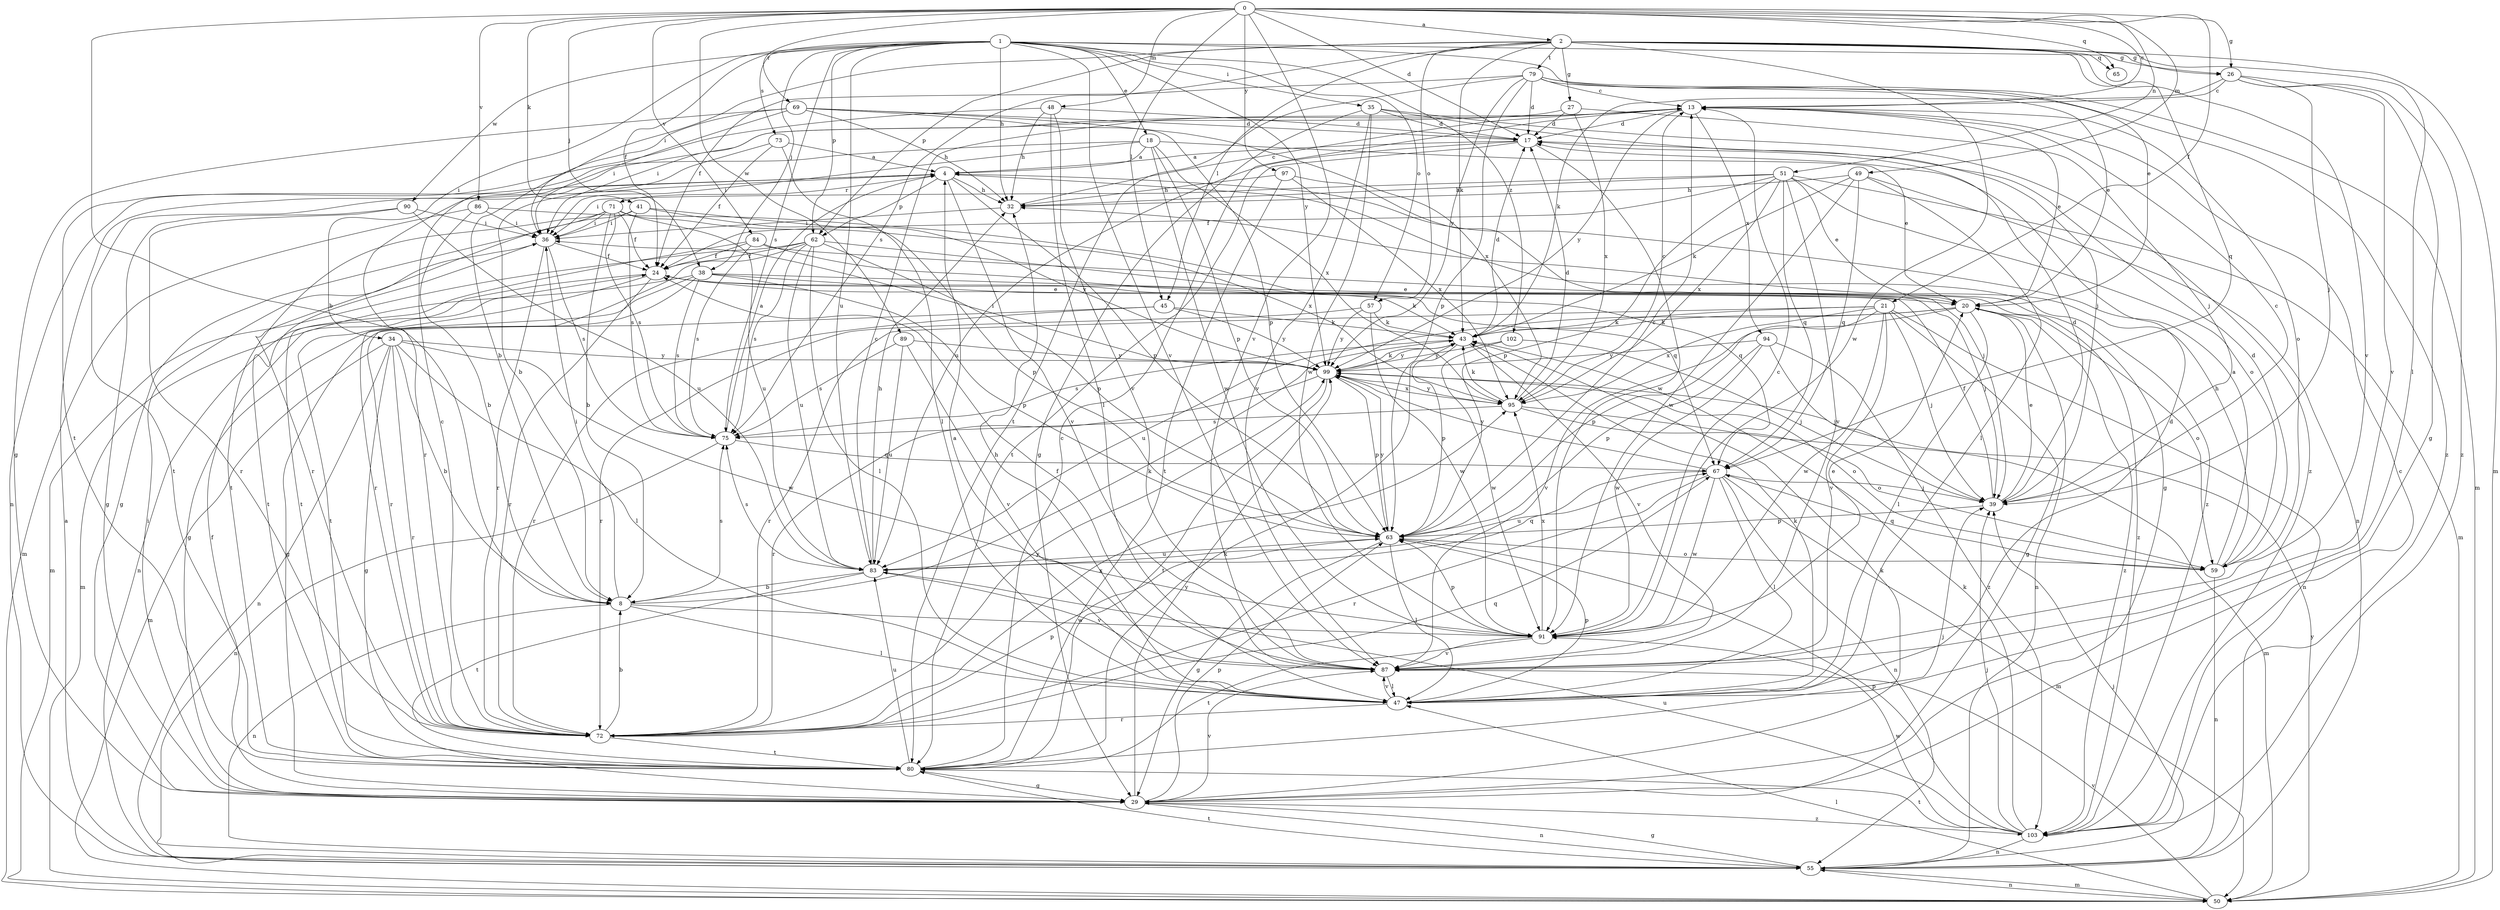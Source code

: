 strict digraph  {
0;
1;
2;
4;
8;
13;
17;
18;
20;
21;
24;
26;
27;
29;
32;
34;
35;
36;
38;
39;
41;
43;
45;
47;
48;
49;
50;
51;
55;
57;
59;
62;
63;
65;
67;
69;
71;
72;
73;
75;
79;
80;
83;
84;
86;
87;
89;
90;
91;
94;
95;
97;
99;
102;
103;
0 -> 2  [label=a];
0 -> 8  [label=b];
0 -> 13  [label=c];
0 -> 17  [label=d];
0 -> 21  [label=f];
0 -> 26  [label=g];
0 -> 38  [label=j];
0 -> 41  [label=k];
0 -> 45  [label=l];
0 -> 48  [label=m];
0 -> 49  [label=m];
0 -> 51  [label=n];
0 -> 65  [label=q];
0 -> 69  [label=r];
0 -> 84  [label=v];
0 -> 86  [label=v];
0 -> 87  [label=v];
0 -> 89  [label=w];
0 -> 97  [label=y];
1 -> 18  [label=e];
1 -> 20  [label=e];
1 -> 24  [label=f];
1 -> 26  [label=g];
1 -> 32  [label=h];
1 -> 34  [label=i];
1 -> 35  [label=i];
1 -> 38  [label=j];
1 -> 57  [label=o];
1 -> 62  [label=p];
1 -> 73  [label=s];
1 -> 75  [label=s];
1 -> 83  [label=u];
1 -> 87  [label=v];
1 -> 90  [label=w];
1 -> 99  [label=y];
1 -> 102  [label=z];
2 -> 26  [label=g];
2 -> 27  [label=g];
2 -> 36  [label=i];
2 -> 43  [label=k];
2 -> 45  [label=l];
2 -> 47  [label=l];
2 -> 50  [label=m];
2 -> 57  [label=o];
2 -> 62  [label=p];
2 -> 65  [label=q];
2 -> 67  [label=q];
2 -> 75  [label=s];
2 -> 79  [label=t];
2 -> 87  [label=v];
2 -> 91  [label=w];
4 -> 32  [label=h];
4 -> 62  [label=p];
4 -> 63  [label=p];
4 -> 71  [label=r];
4 -> 72  [label=r];
4 -> 80  [label=t];
4 -> 87  [label=v];
4 -> 103  [label=z];
8 -> 36  [label=i];
8 -> 43  [label=k];
8 -> 47  [label=l];
8 -> 55  [label=n];
8 -> 75  [label=s];
8 -> 91  [label=w];
13 -> 17  [label=d];
13 -> 20  [label=e];
13 -> 59  [label=o];
13 -> 94  [label=x];
13 -> 99  [label=y];
17 -> 4  [label=a];
17 -> 80  [label=t];
17 -> 83  [label=u];
17 -> 91  [label=w];
18 -> 4  [label=a];
18 -> 20  [label=e];
18 -> 36  [label=i];
18 -> 55  [label=n];
18 -> 63  [label=p];
18 -> 91  [label=w];
18 -> 95  [label=x];
20 -> 43  [label=k];
20 -> 47  [label=l];
20 -> 55  [label=n];
20 -> 59  [label=o];
20 -> 83  [label=u];
20 -> 87  [label=v];
20 -> 103  [label=z];
21 -> 29  [label=g];
21 -> 39  [label=j];
21 -> 43  [label=k];
21 -> 55  [label=n];
21 -> 63  [label=p];
21 -> 72  [label=r];
21 -> 87  [label=v];
21 -> 91  [label=w];
21 -> 95  [label=x];
24 -> 20  [label=e];
24 -> 39  [label=j];
24 -> 55  [label=n];
24 -> 72  [label=r];
24 -> 80  [label=t];
26 -> 13  [label=c];
26 -> 29  [label=g];
26 -> 39  [label=j];
26 -> 43  [label=k];
26 -> 87  [label=v];
26 -> 103  [label=z];
27 -> 17  [label=d];
27 -> 36  [label=i];
27 -> 39  [label=j];
27 -> 95  [label=x];
29 -> 24  [label=f];
29 -> 36  [label=i];
29 -> 43  [label=k];
29 -> 55  [label=n];
29 -> 63  [label=p];
29 -> 87  [label=v];
29 -> 99  [label=y];
29 -> 103  [label=z];
32 -> 13  [label=c];
32 -> 36  [label=i];
34 -> 8  [label=b];
34 -> 29  [label=g];
34 -> 47  [label=l];
34 -> 50  [label=m];
34 -> 55  [label=n];
34 -> 72  [label=r];
34 -> 91  [label=w];
34 -> 99  [label=y];
35 -> 17  [label=d];
35 -> 29  [label=g];
35 -> 39  [label=j];
35 -> 87  [label=v];
35 -> 91  [label=w];
35 -> 103  [label=z];
36 -> 24  [label=f];
36 -> 72  [label=r];
36 -> 75  [label=s];
36 -> 80  [label=t];
38 -> 20  [label=e];
38 -> 29  [label=g];
38 -> 43  [label=k];
38 -> 50  [label=m];
38 -> 63  [label=p];
38 -> 72  [label=r];
38 -> 75  [label=s];
39 -> 13  [label=c];
39 -> 17  [label=d];
39 -> 20  [label=e];
39 -> 24  [label=f];
39 -> 63  [label=p];
41 -> 29  [label=g];
41 -> 36  [label=i];
41 -> 63  [label=p];
41 -> 75  [label=s];
41 -> 99  [label=y];
43 -> 17  [label=d];
43 -> 63  [label=p];
43 -> 75  [label=s];
43 -> 87  [label=v];
43 -> 99  [label=y];
45 -> 29  [label=g];
45 -> 43  [label=k];
45 -> 72  [label=r];
45 -> 99  [label=y];
47 -> 4  [label=a];
47 -> 17  [label=d];
47 -> 32  [label=h];
47 -> 43  [label=k];
47 -> 63  [label=p];
47 -> 72  [label=r];
47 -> 87  [label=v];
48 -> 17  [label=d];
48 -> 32  [label=h];
48 -> 47  [label=l];
48 -> 80  [label=t];
48 -> 87  [label=v];
49 -> 32  [label=h];
49 -> 43  [label=k];
49 -> 47  [label=l];
49 -> 55  [label=n];
49 -> 67  [label=q];
49 -> 91  [label=w];
50 -> 47  [label=l];
50 -> 55  [label=n];
50 -> 87  [label=v];
50 -> 99  [label=y];
51 -> 20  [label=e];
51 -> 24  [label=f];
51 -> 32  [label=h];
51 -> 36  [label=i];
51 -> 50  [label=m];
51 -> 59  [label=o];
51 -> 63  [label=p];
51 -> 67  [label=q];
51 -> 87  [label=v];
51 -> 95  [label=x];
55 -> 4  [label=a];
55 -> 29  [label=g];
55 -> 39  [label=j];
55 -> 50  [label=m];
55 -> 80  [label=t];
57 -> 43  [label=k];
57 -> 72  [label=r];
57 -> 91  [label=w];
57 -> 99  [label=y];
59 -> 4  [label=a];
59 -> 17  [label=d];
59 -> 32  [label=h];
59 -> 55  [label=n];
59 -> 67  [label=q];
62 -> 24  [label=f];
62 -> 47  [label=l];
62 -> 50  [label=m];
62 -> 63  [label=p];
62 -> 67  [label=q];
62 -> 72  [label=r];
62 -> 75  [label=s];
62 -> 83  [label=u];
63 -> 13  [label=c];
63 -> 29  [label=g];
63 -> 47  [label=l];
63 -> 59  [label=o];
63 -> 83  [label=u];
63 -> 99  [label=y];
67 -> 39  [label=j];
67 -> 47  [label=l];
67 -> 50  [label=m];
67 -> 55  [label=n];
67 -> 72  [label=r];
67 -> 83  [label=u];
67 -> 91  [label=w];
67 -> 99  [label=y];
69 -> 8  [label=b];
69 -> 17  [label=d];
69 -> 29  [label=g];
69 -> 32  [label=h];
69 -> 36  [label=i];
69 -> 63  [label=p];
69 -> 95  [label=x];
71 -> 8  [label=b];
71 -> 24  [label=f];
71 -> 36  [label=i];
71 -> 72  [label=r];
71 -> 75  [label=s];
71 -> 80  [label=t];
71 -> 83  [label=u];
71 -> 95  [label=x];
72 -> 8  [label=b];
72 -> 13  [label=c];
72 -> 63  [label=p];
72 -> 67  [label=q];
72 -> 80  [label=t];
72 -> 95  [label=x];
72 -> 99  [label=y];
73 -> 4  [label=a];
73 -> 8  [label=b];
73 -> 24  [label=f];
73 -> 47  [label=l];
75 -> 4  [label=a];
75 -> 55  [label=n];
75 -> 67  [label=q];
79 -> 13  [label=c];
79 -> 17  [label=d];
79 -> 20  [label=e];
79 -> 24  [label=f];
79 -> 50  [label=m];
79 -> 63  [label=p];
79 -> 80  [label=t];
79 -> 99  [label=y];
79 -> 103  [label=z];
80 -> 13  [label=c];
80 -> 29  [label=g];
80 -> 39  [label=j];
80 -> 43  [label=k];
80 -> 83  [label=u];
83 -> 8  [label=b];
83 -> 13  [label=c];
83 -> 32  [label=h];
83 -> 67  [label=q];
83 -> 75  [label=s];
83 -> 80  [label=t];
83 -> 87  [label=v];
84 -> 24  [label=f];
84 -> 67  [label=q];
84 -> 75  [label=s];
84 -> 80  [label=t];
84 -> 103  [label=z];
86 -> 8  [label=b];
86 -> 36  [label=i];
86 -> 39  [label=j];
86 -> 50  [label=m];
87 -> 24  [label=f];
87 -> 47  [label=l];
89 -> 75  [label=s];
89 -> 83  [label=u];
89 -> 87  [label=v];
89 -> 99  [label=y];
90 -> 29  [label=g];
90 -> 36  [label=i];
90 -> 72  [label=r];
90 -> 83  [label=u];
91 -> 13  [label=c];
91 -> 20  [label=e];
91 -> 63  [label=p];
91 -> 80  [label=t];
91 -> 87  [label=v];
91 -> 95  [label=x];
94 -> 39  [label=j];
94 -> 63  [label=p];
94 -> 91  [label=w];
94 -> 99  [label=y];
94 -> 103  [label=z];
95 -> 13  [label=c];
95 -> 17  [label=d];
95 -> 43  [label=k];
95 -> 50  [label=m];
95 -> 59  [label=o];
95 -> 75  [label=s];
95 -> 99  [label=y];
97 -> 29  [label=g];
97 -> 32  [label=h];
97 -> 80  [label=t];
97 -> 95  [label=x];
99 -> 36  [label=i];
99 -> 43  [label=k];
99 -> 59  [label=o];
99 -> 63  [label=p];
99 -> 72  [label=r];
99 -> 80  [label=t];
99 -> 95  [label=x];
102 -> 39  [label=j];
102 -> 91  [label=w];
102 -> 99  [label=y];
103 -> 13  [label=c];
103 -> 39  [label=j];
103 -> 43  [label=k];
103 -> 55  [label=n];
103 -> 63  [label=p];
103 -> 80  [label=t];
103 -> 83  [label=u];
103 -> 91  [label=w];
}
